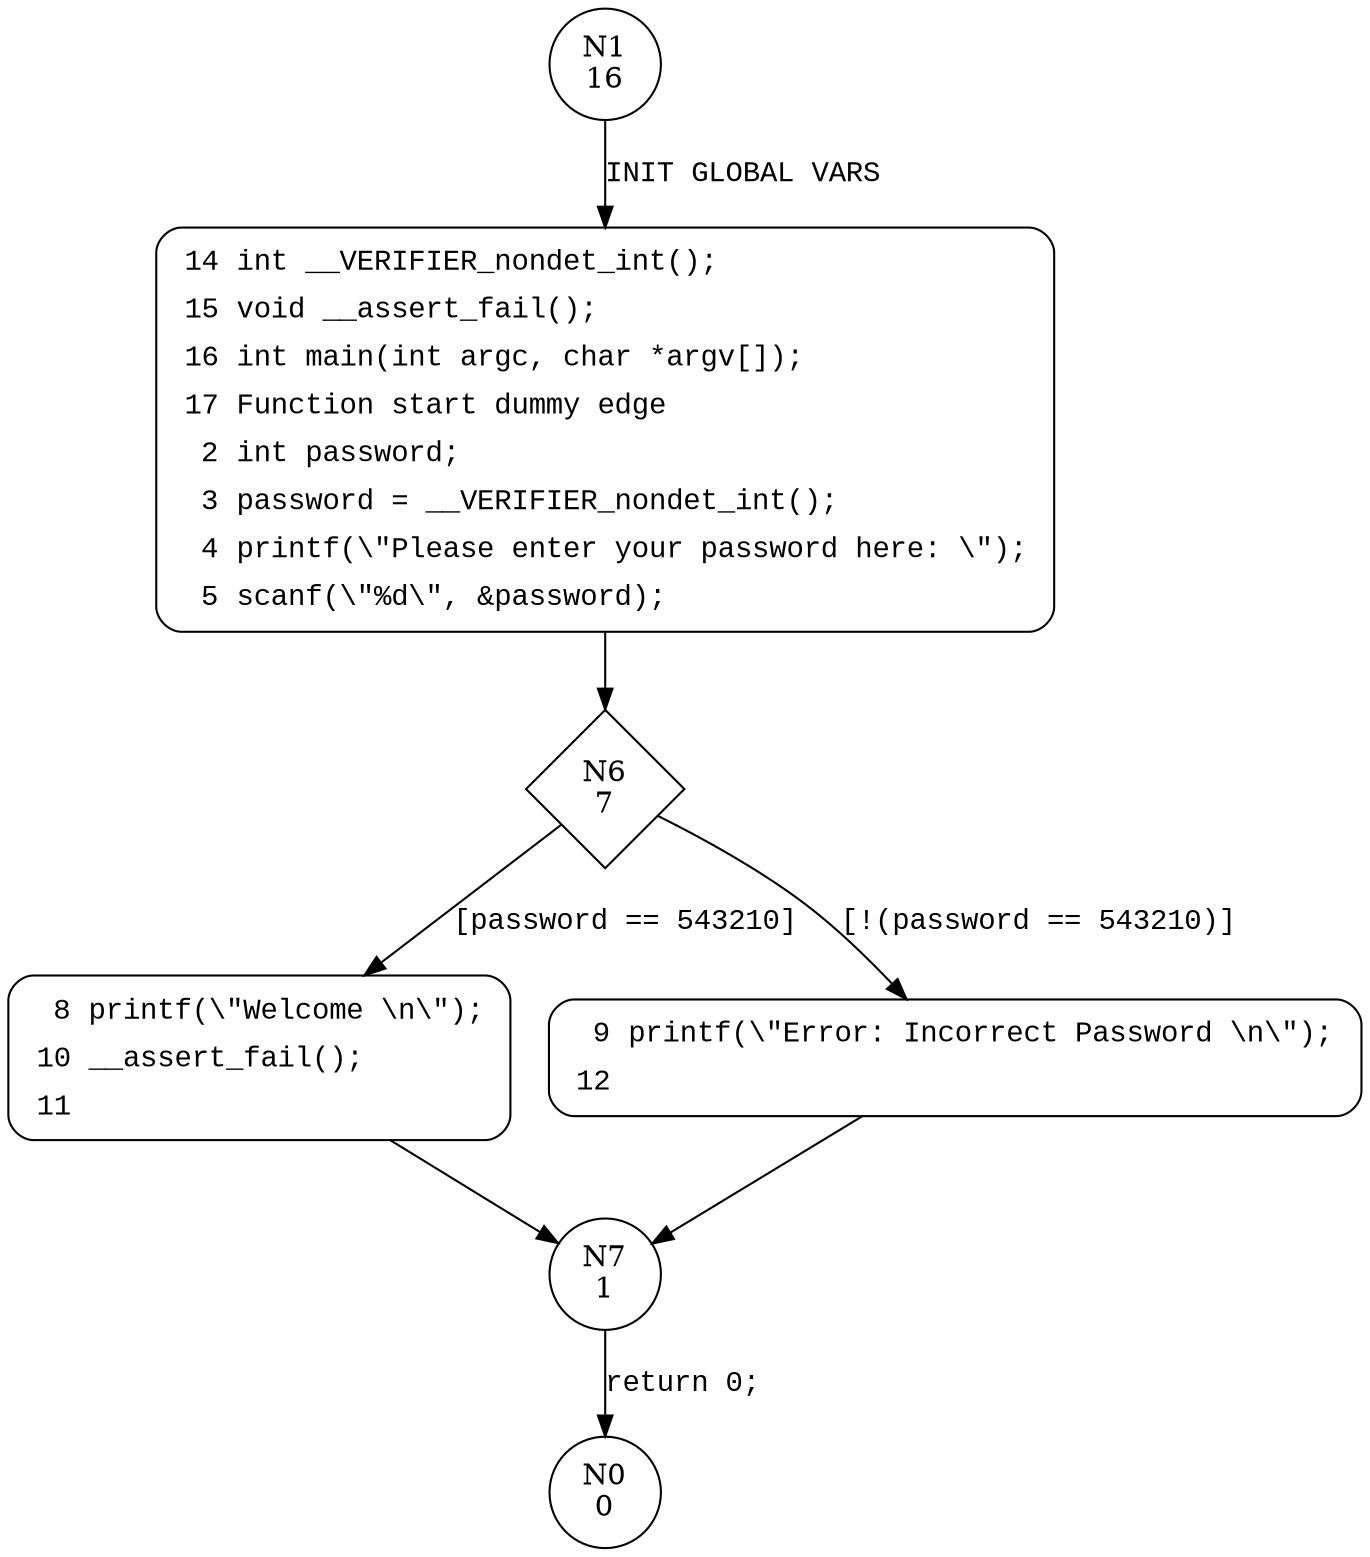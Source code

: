 digraph main {
1 [shape="circle" label="N1\n16"]
14 [shape="circle" label="N14\n15"]
6 [shape="diamond" label="N6\n7"]
8 [shape="circle" label="N8\n4"]
9 [shape="circle" label="N9\n6"]
7 [shape="circle" label="N7\n1"]
0 [shape="circle" label="N0\n0"]
14 [style="filled,bold" penwidth="1" fillcolor="white" fontname="Courier New" shape="Mrecord" label=<<table border="0" cellborder="0" cellpadding="3" bgcolor="white"><tr><td align="right">14</td><td align="left">int __VERIFIER_nondet_int();</td></tr><tr><td align="right">15</td><td align="left">void __assert_fail();</td></tr><tr><td align="right">16</td><td align="left">int main(int argc, char *argv[]);</td></tr><tr><td align="right">17</td><td align="left">Function start dummy edge</td></tr><tr><td align="right">2</td><td align="left">int password;</td></tr><tr><td align="right">3</td><td align="left">password = __VERIFIER_nondet_int();</td></tr><tr><td align="right">4</td><td align="left">printf(\&quot;Please enter your password here: \&quot;);</td></tr><tr><td align="right">5</td><td align="left">scanf(\&quot;%d\&quot;, &amp;password);</td></tr></table>>]
14 -> 6[label=""]
9 [style="filled,bold" penwidth="1" fillcolor="white" fontname="Courier New" shape="Mrecord" label=<<table border="0" cellborder="0" cellpadding="3" bgcolor="white"><tr><td align="right">9</td><td align="left">printf(\&quot;Error: Incorrect Password \n\&quot;);</td></tr><tr><td align="right">12</td><td align="left"></td></tr></table>>]
9 -> 7[label=""]
8 [style="filled,bold" penwidth="1" fillcolor="white" fontname="Courier New" shape="Mrecord" label=<<table border="0" cellborder="0" cellpadding="3" bgcolor="white"><tr><td align="right">8</td><td align="left">printf(\&quot;Welcome \n\&quot;);</td></tr><tr><td align="right">10</td><td align="left">__assert_fail();</td></tr><tr><td align="right">11</td><td align="left"></td></tr></table>>]
8 -> 7[label=""]
1 -> 14 [label="INIT GLOBAL VARS" fontname="Courier New"]
6 -> 8 [label="[password == 543210]" fontname="Courier New"]
6 -> 9 [label="[!(password == 543210)]" fontname="Courier New"]
7 -> 0 [label="return 0;" fontname="Courier New"]
}